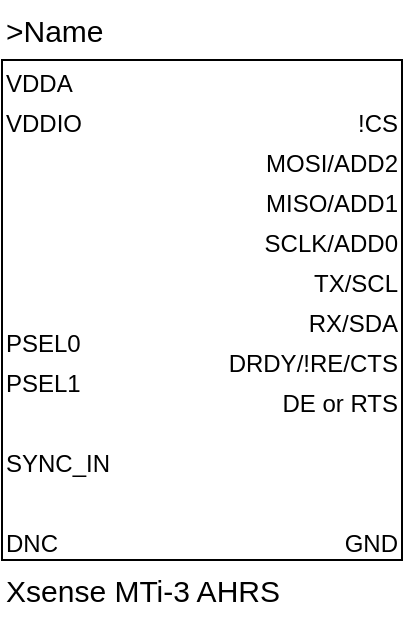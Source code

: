 <mxfile version="19.0.3" type="device"><diagram id="1DaR5HsS_0Fi_Df3y0c-" name="Page-1"><mxGraphModel dx="1550" dy="937" grid="1" gridSize="10" guides="1" tooltips="1" connect="1" arrows="1" fold="1" page="1" pageScale="1" pageWidth="850" pageHeight="1100" math="0" shadow="0"><root><mxCell id="0"/><mxCell id="1" parent="0"/><mxCell id="QgdDrK95l_8yzualZUmW-1" value="" style="rounded=0;whiteSpace=wrap;html=1;" vertex="1" parent="1"><mxGeometry x="240" y="240" width="200" height="250" as="geometry"/></mxCell><mxCell id="QgdDrK95l_8yzualZUmW-2" value="&lt;font style=&quot;font-size: 15px;&quot;&gt;&amp;gt;Name&lt;/font&gt;" style="text;html=1;strokeColor=none;fillColor=none;align=left;verticalAlign=middle;whiteSpace=wrap;rounded=0;" vertex="1" parent="1"><mxGeometry x="240" y="210" width="60" height="30" as="geometry"/></mxCell><mxCell id="QgdDrK95l_8yzualZUmW-3" value="&lt;font style=&quot;font-size: 15px;&quot;&gt;Xsense MTi-3 AHRS&lt;/font&gt;" style="text;html=1;strokeColor=none;fillColor=none;align=left;verticalAlign=middle;whiteSpace=wrap;rounded=0;" vertex="1" parent="1"><mxGeometry x="240" y="490" width="200" height="30" as="geometry"/></mxCell><mxCell id="QgdDrK95l_8yzualZUmW-4" value="&lt;font style=&quot;font-size: 12px;&quot;&gt;VDDIO&lt;/font&gt;" style="text;html=1;strokeColor=none;fillColor=none;align=left;verticalAlign=middle;whiteSpace=wrap;rounded=0;fontSize=15;" vertex="1" parent="1"><mxGeometry x="240" y="260" width="60" height="20" as="geometry"/></mxCell><mxCell id="QgdDrK95l_8yzualZUmW-5" value="&lt;font style=&quot;font-size: 12px;&quot;&gt;VDDA&lt;/font&gt;" style="text;html=1;strokeColor=none;fillColor=none;align=left;verticalAlign=middle;whiteSpace=wrap;rounded=0;fontSize=15;" vertex="1" parent="1"><mxGeometry x="240" y="240" width="60" height="20" as="geometry"/></mxCell><mxCell id="QgdDrK95l_8yzualZUmW-7" value="&lt;font style=&quot;font-size: 12px;&quot;&gt;GND&lt;/font&gt;" style="text;html=1;strokeColor=none;fillColor=none;align=right;verticalAlign=middle;whiteSpace=wrap;rounded=0;fontSize=15;" vertex="1" parent="1"><mxGeometry x="380" y="470" width="60" height="20" as="geometry"/></mxCell><mxCell id="QgdDrK95l_8yzualZUmW-8" value="&lt;font style=&quot;font-size: 12px;&quot;&gt;PSEL0&lt;/font&gt;" style="text;html=1;strokeColor=none;fillColor=none;align=left;verticalAlign=middle;whiteSpace=wrap;rounded=0;fontSize=15;" vertex="1" parent="1"><mxGeometry x="240" y="370" width="60" height="20" as="geometry"/></mxCell><mxCell id="QgdDrK95l_8yzualZUmW-9" value="&lt;font style=&quot;font-size: 12px;&quot;&gt;PSEL1&lt;br&gt;&lt;/font&gt;" style="text;html=1;strokeColor=none;fillColor=none;align=left;verticalAlign=middle;whiteSpace=wrap;rounded=0;fontSize=15;" vertex="1" parent="1"><mxGeometry x="240" y="390" width="60" height="20" as="geometry"/></mxCell><mxCell id="QgdDrK95l_8yzualZUmW-10" value="&lt;font style=&quot;font-size: 12px;&quot;&gt;!CS&lt;/font&gt;" style="text;html=1;strokeColor=none;fillColor=none;align=right;verticalAlign=middle;whiteSpace=wrap;rounded=0;fontSize=15;" vertex="1" parent="1"><mxGeometry x="380" y="260" width="60" height="20" as="geometry"/></mxCell><mxCell id="QgdDrK95l_8yzualZUmW-11" value="&lt;font style=&quot;font-size: 12px;&quot;&gt;DNC&lt;br&gt;&lt;/font&gt;" style="text;html=1;strokeColor=none;fillColor=none;align=left;verticalAlign=middle;whiteSpace=wrap;rounded=0;fontSize=15;" vertex="1" parent="1"><mxGeometry x="240" y="470" width="60" height="20" as="geometry"/></mxCell><mxCell id="QgdDrK95l_8yzualZUmW-12" value="&lt;font style=&quot;font-size: 12px;&quot;&gt;MOSI/ADD2&lt;/font&gt;" style="text;html=1;strokeColor=none;fillColor=none;align=right;verticalAlign=middle;whiteSpace=wrap;rounded=0;fontSize=15;" vertex="1" parent="1"><mxGeometry x="370" y="280" width="70" height="20" as="geometry"/></mxCell><mxCell id="QgdDrK95l_8yzualZUmW-13" value="&lt;font style=&quot;font-size: 12px;&quot;&gt;MISO/ADD1&lt;/font&gt;" style="text;html=1;strokeColor=none;fillColor=none;align=right;verticalAlign=middle;whiteSpace=wrap;rounded=0;fontSize=15;" vertex="1" parent="1"><mxGeometry x="370" y="300" width="70" height="20" as="geometry"/></mxCell><mxCell id="QgdDrK95l_8yzualZUmW-16" value="&lt;font style=&quot;font-size: 12px;&quot;&gt;SCLK/ADD0&lt;/font&gt;" style="text;html=1;strokeColor=none;fillColor=none;align=right;verticalAlign=middle;whiteSpace=wrap;rounded=0;fontSize=15;" vertex="1" parent="1"><mxGeometry x="370" y="320" width="70" height="20" as="geometry"/></mxCell><mxCell id="QgdDrK95l_8yzualZUmW-17" value="&lt;font style=&quot;font-size: 12px;&quot;&gt;SYNC_IN&lt;/font&gt;" style="text;html=1;strokeColor=none;fillColor=none;align=left;verticalAlign=middle;whiteSpace=wrap;rounded=0;fontSize=15;" vertex="1" parent="1"><mxGeometry x="240" y="430" width="60" height="20" as="geometry"/></mxCell><mxCell id="QgdDrK95l_8yzualZUmW-20" value="&lt;span style=&quot;font-size: 12px;&quot;&gt;TX/SCL&lt;/span&gt;" style="text;html=1;strokeColor=none;fillColor=none;align=right;verticalAlign=middle;whiteSpace=wrap;rounded=0;fontSize=15;" vertex="1" parent="1"><mxGeometry x="370" y="340" width="70" height="20" as="geometry"/></mxCell><mxCell id="QgdDrK95l_8yzualZUmW-21" value="&lt;font style=&quot;font-size: 12px;&quot;&gt;RX/SDA&lt;/font&gt;" style="text;html=1;strokeColor=none;fillColor=none;align=right;verticalAlign=middle;whiteSpace=wrap;rounded=0;fontSize=15;" vertex="1" parent="1"><mxGeometry x="370" y="360" width="70" height="20" as="geometry"/></mxCell><mxCell id="QgdDrK95l_8yzualZUmW-22" value="&lt;font style=&quot;font-size: 12px;&quot;&gt;DRDY/!RE/CTS&lt;/font&gt;" style="text;html=1;strokeColor=none;fillColor=none;align=right;verticalAlign=middle;whiteSpace=wrap;rounded=0;fontSize=15;" vertex="1" parent="1"><mxGeometry x="350" y="380" width="90" height="20" as="geometry"/></mxCell><mxCell id="QgdDrK95l_8yzualZUmW-23" value="&lt;font style=&quot;font-size: 12px;&quot;&gt;DE or RTS&lt;/font&gt;" style="text;html=1;strokeColor=none;fillColor=none;align=right;verticalAlign=middle;whiteSpace=wrap;rounded=0;fontSize=15;" vertex="1" parent="1"><mxGeometry x="350" y="400" width="90" height="20" as="geometry"/></mxCell></root></mxGraphModel></diagram></mxfile>